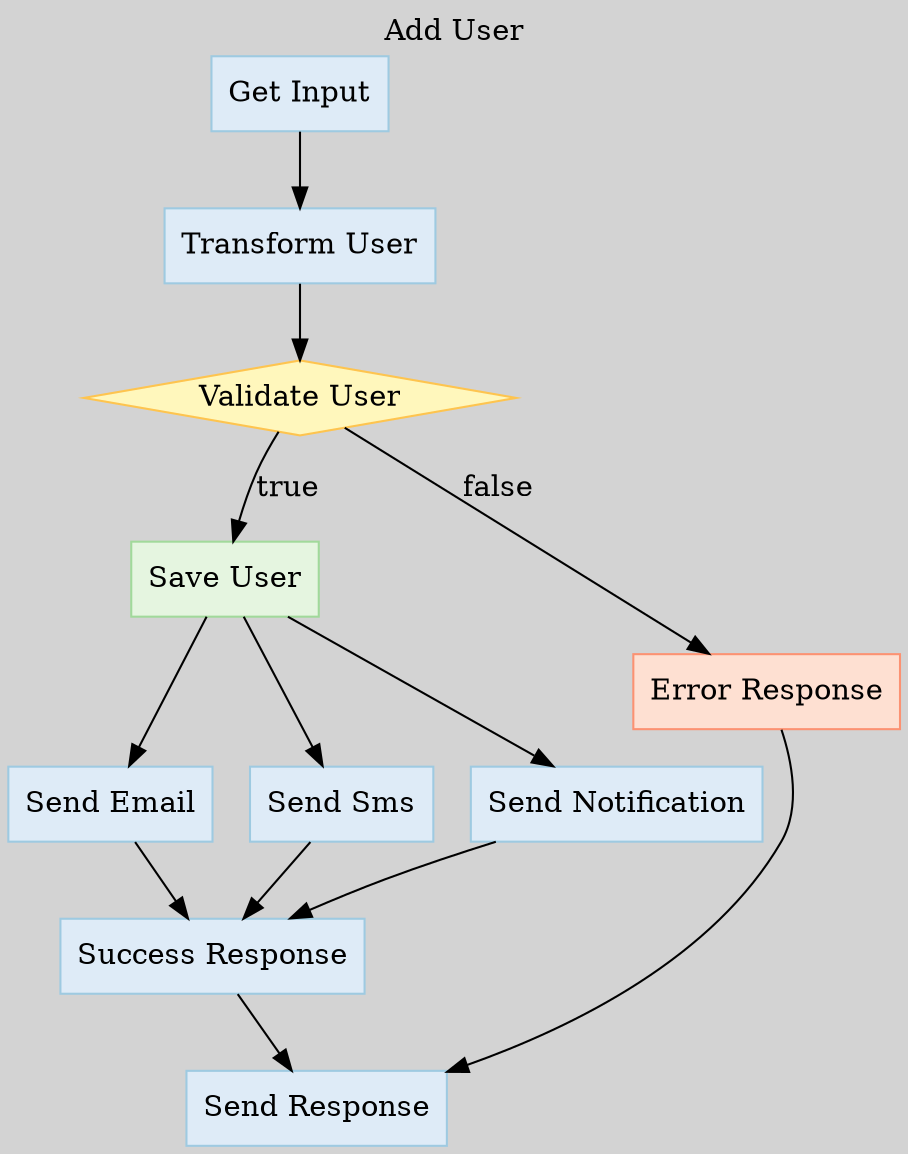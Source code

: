 strict digraph {

	bgcolor="lightgrey";

	label="Add User";

	labelloc="t";


	"Get Input" [ color="2", colorscheme="blues3", fillcolor="1", shape="rectangle", style="filled",  weight=0 ];

	"Get Input" -> "Transform User" [  weight=0 ];

	"Validate User" [ color="2", colorscheme="ylorbr3", fillcolor="1", shape="diamond", style="filled",  weight=0 ];

	"Validate User" -> "Save User" [ label="true",  weight=0 ];

	"Validate User" -> "Error Response" [ label="false",  weight=0 ];

	"Error Response" [ color="2", colorscheme="reds3", fillcolor="1", shape="rectangle", style="filled",  weight=0 ];

	"Error Response" -> "Send Response" [  weight=0 ];

	"Transform User" [ color="2", colorscheme="blues3", fillcolor="1", shape="rectangle", style="filled",  weight=0 ];

	"Transform User" -> "Validate User" [  weight=0 ];

	"Send Email" [ color="2", colorscheme="blues3", fillcolor="1", shape="rectangle", style="filled",  weight=0 ];

	"Send Email" -> "Success Response" [  weight=0 ];

	"Save User" [ color="2", colorscheme="greens3", fillcolor="1", shape="rectangle", style="filled",  weight=0 ];

	"Save User" -> "Send Sms" [  weight=0 ];

	"Save User" -> "Send Notification" [  weight=0 ];

	"Save User" -> "Send Email" [  weight=0 ];

	"Send Notification" [ color="2", colorscheme="blues3", fillcolor="1", shape="rectangle", style="filled",  weight=0 ];

	"Send Notification" -> "Success Response" [  weight=0 ];

	"Send Response" [ color="2", colorscheme="blues3", fillcolor="1", shape="rectangle", style="filled",  weight=0 ];

	"Send Sms" [ color="2", colorscheme="blues3", fillcolor="1", shape="rectangle", style="filled",  weight=0 ];

	"Send Sms" -> "Success Response" [  weight=0 ];

	"Success Response" [ color="2", colorscheme="blues3", fillcolor="1", shape="rectangle", style="filled",  weight=0 ];

	"Success Response" -> "Send Response" [  weight=0 ];

}
